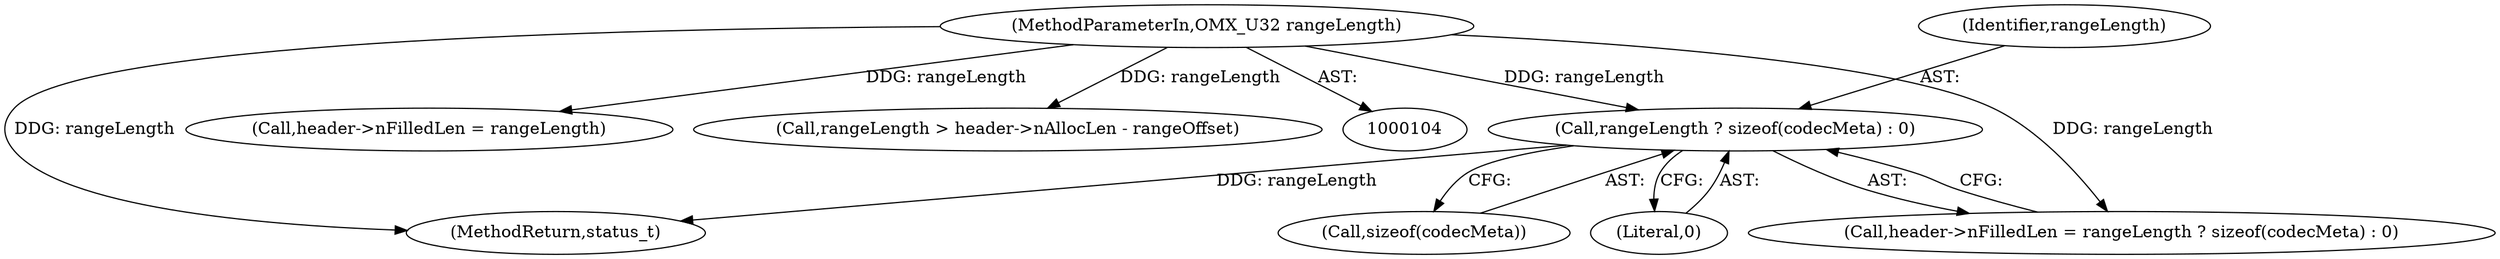 digraph "1_Android_2c75e1c3b98e4e94f50c63e2b7694be5f948477c@API" {
"1000235" [label="(Call,rangeLength ? sizeof(codecMeta) : 0)"];
"1000107" [label="(MethodParameterIn,OMX_U32 rangeLength)"];
"1000231" [label="(Call,header->nFilledLen = rangeLength ? sizeof(codecMeta) : 0)"];
"1000237" [label="(Call,sizeof(codecMeta))"];
"1000278" [label="(Call,header->nFilledLen = rangeLength)"];
"1000299" [label="(MethodReturn,status_t)"];
"1000254" [label="(Call,rangeLength > header->nAllocLen - rangeOffset)"];
"1000239" [label="(Literal,0)"];
"1000236" [label="(Identifier,rangeLength)"];
"1000235" [label="(Call,rangeLength ? sizeof(codecMeta) : 0)"];
"1000107" [label="(MethodParameterIn,OMX_U32 rangeLength)"];
"1000235" -> "1000231"  [label="AST: "];
"1000235" -> "1000237"  [label="CFG: "];
"1000235" -> "1000239"  [label="CFG: "];
"1000236" -> "1000235"  [label="AST: "];
"1000237" -> "1000235"  [label="AST: "];
"1000239" -> "1000235"  [label="AST: "];
"1000231" -> "1000235"  [label="CFG: "];
"1000235" -> "1000299"  [label="DDG: rangeLength"];
"1000107" -> "1000235"  [label="DDG: rangeLength"];
"1000107" -> "1000104"  [label="AST: "];
"1000107" -> "1000299"  [label="DDG: rangeLength"];
"1000107" -> "1000231"  [label="DDG: rangeLength"];
"1000107" -> "1000254"  [label="DDG: rangeLength"];
"1000107" -> "1000278"  [label="DDG: rangeLength"];
}
